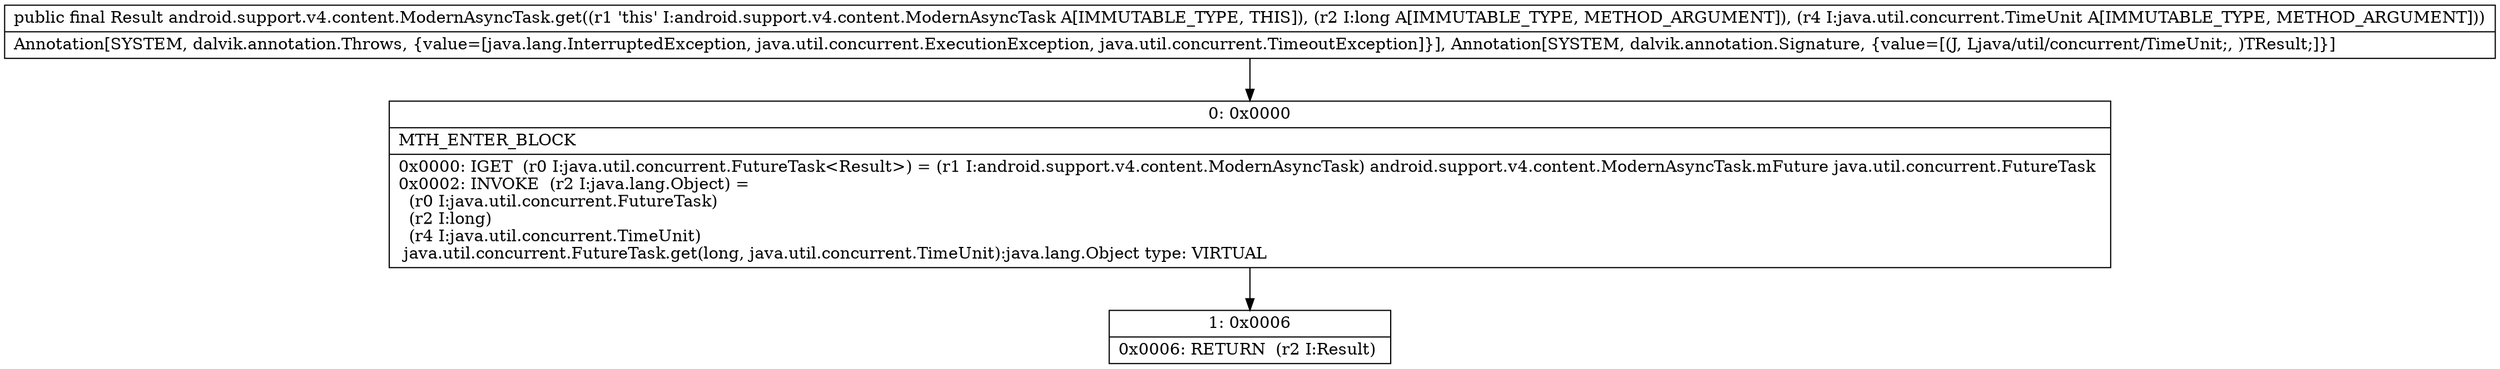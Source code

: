 digraph "CFG forandroid.support.v4.content.ModernAsyncTask.get(JLjava\/util\/concurrent\/TimeUnit;)Ljava\/lang\/Object;" {
Node_0 [shape=record,label="{0\:\ 0x0000|MTH_ENTER_BLOCK\l|0x0000: IGET  (r0 I:java.util.concurrent.FutureTask\<Result\>) = (r1 I:android.support.v4.content.ModernAsyncTask) android.support.v4.content.ModernAsyncTask.mFuture java.util.concurrent.FutureTask \l0x0002: INVOKE  (r2 I:java.lang.Object) = \l  (r0 I:java.util.concurrent.FutureTask)\l  (r2 I:long)\l  (r4 I:java.util.concurrent.TimeUnit)\l java.util.concurrent.FutureTask.get(long, java.util.concurrent.TimeUnit):java.lang.Object type: VIRTUAL \l}"];
Node_1 [shape=record,label="{1\:\ 0x0006|0x0006: RETURN  (r2 I:Result) \l}"];
MethodNode[shape=record,label="{public final Result android.support.v4.content.ModernAsyncTask.get((r1 'this' I:android.support.v4.content.ModernAsyncTask A[IMMUTABLE_TYPE, THIS]), (r2 I:long A[IMMUTABLE_TYPE, METHOD_ARGUMENT]), (r4 I:java.util.concurrent.TimeUnit A[IMMUTABLE_TYPE, METHOD_ARGUMENT]))  | Annotation[SYSTEM, dalvik.annotation.Throws, \{value=[java.lang.InterruptedException, java.util.concurrent.ExecutionException, java.util.concurrent.TimeoutException]\}], Annotation[SYSTEM, dalvik.annotation.Signature, \{value=[(J, Ljava\/util\/concurrent\/TimeUnit;, )TResult;]\}]\l}"];
MethodNode -> Node_0;
Node_0 -> Node_1;
}

